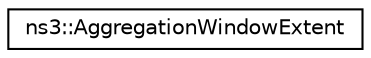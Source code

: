 digraph "Graphical Class Hierarchy"
{
 // LATEX_PDF_SIZE
  edge [fontname="Helvetica",fontsize="10",labelfontname="Helvetica",labelfontsize="10"];
  node [fontname="Helvetica",fontsize="10",shape=record];
  rankdir="LR";
  Node0 [label="ns3::AggregationWindowExtent",height=0.2,width=0.4,color="black", fillcolor="white", style="filled",URL="$classns3_1_1_aggregation_window_extent.html",tooltip=" "];
}
